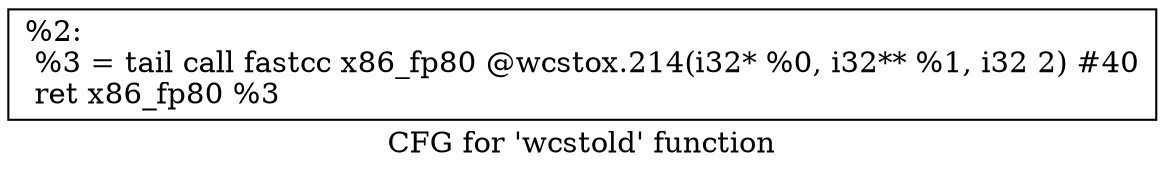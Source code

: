 digraph "CFG for 'wcstold' function" {
	label="CFG for 'wcstold' function";

	Node0x1bef410 [shape=record,label="{%2:\l  %3 = tail call fastcc x86_fp80 @wcstox.214(i32* %0, i32** %1, i32 2) #40\l  ret x86_fp80 %3\l}"];
}
